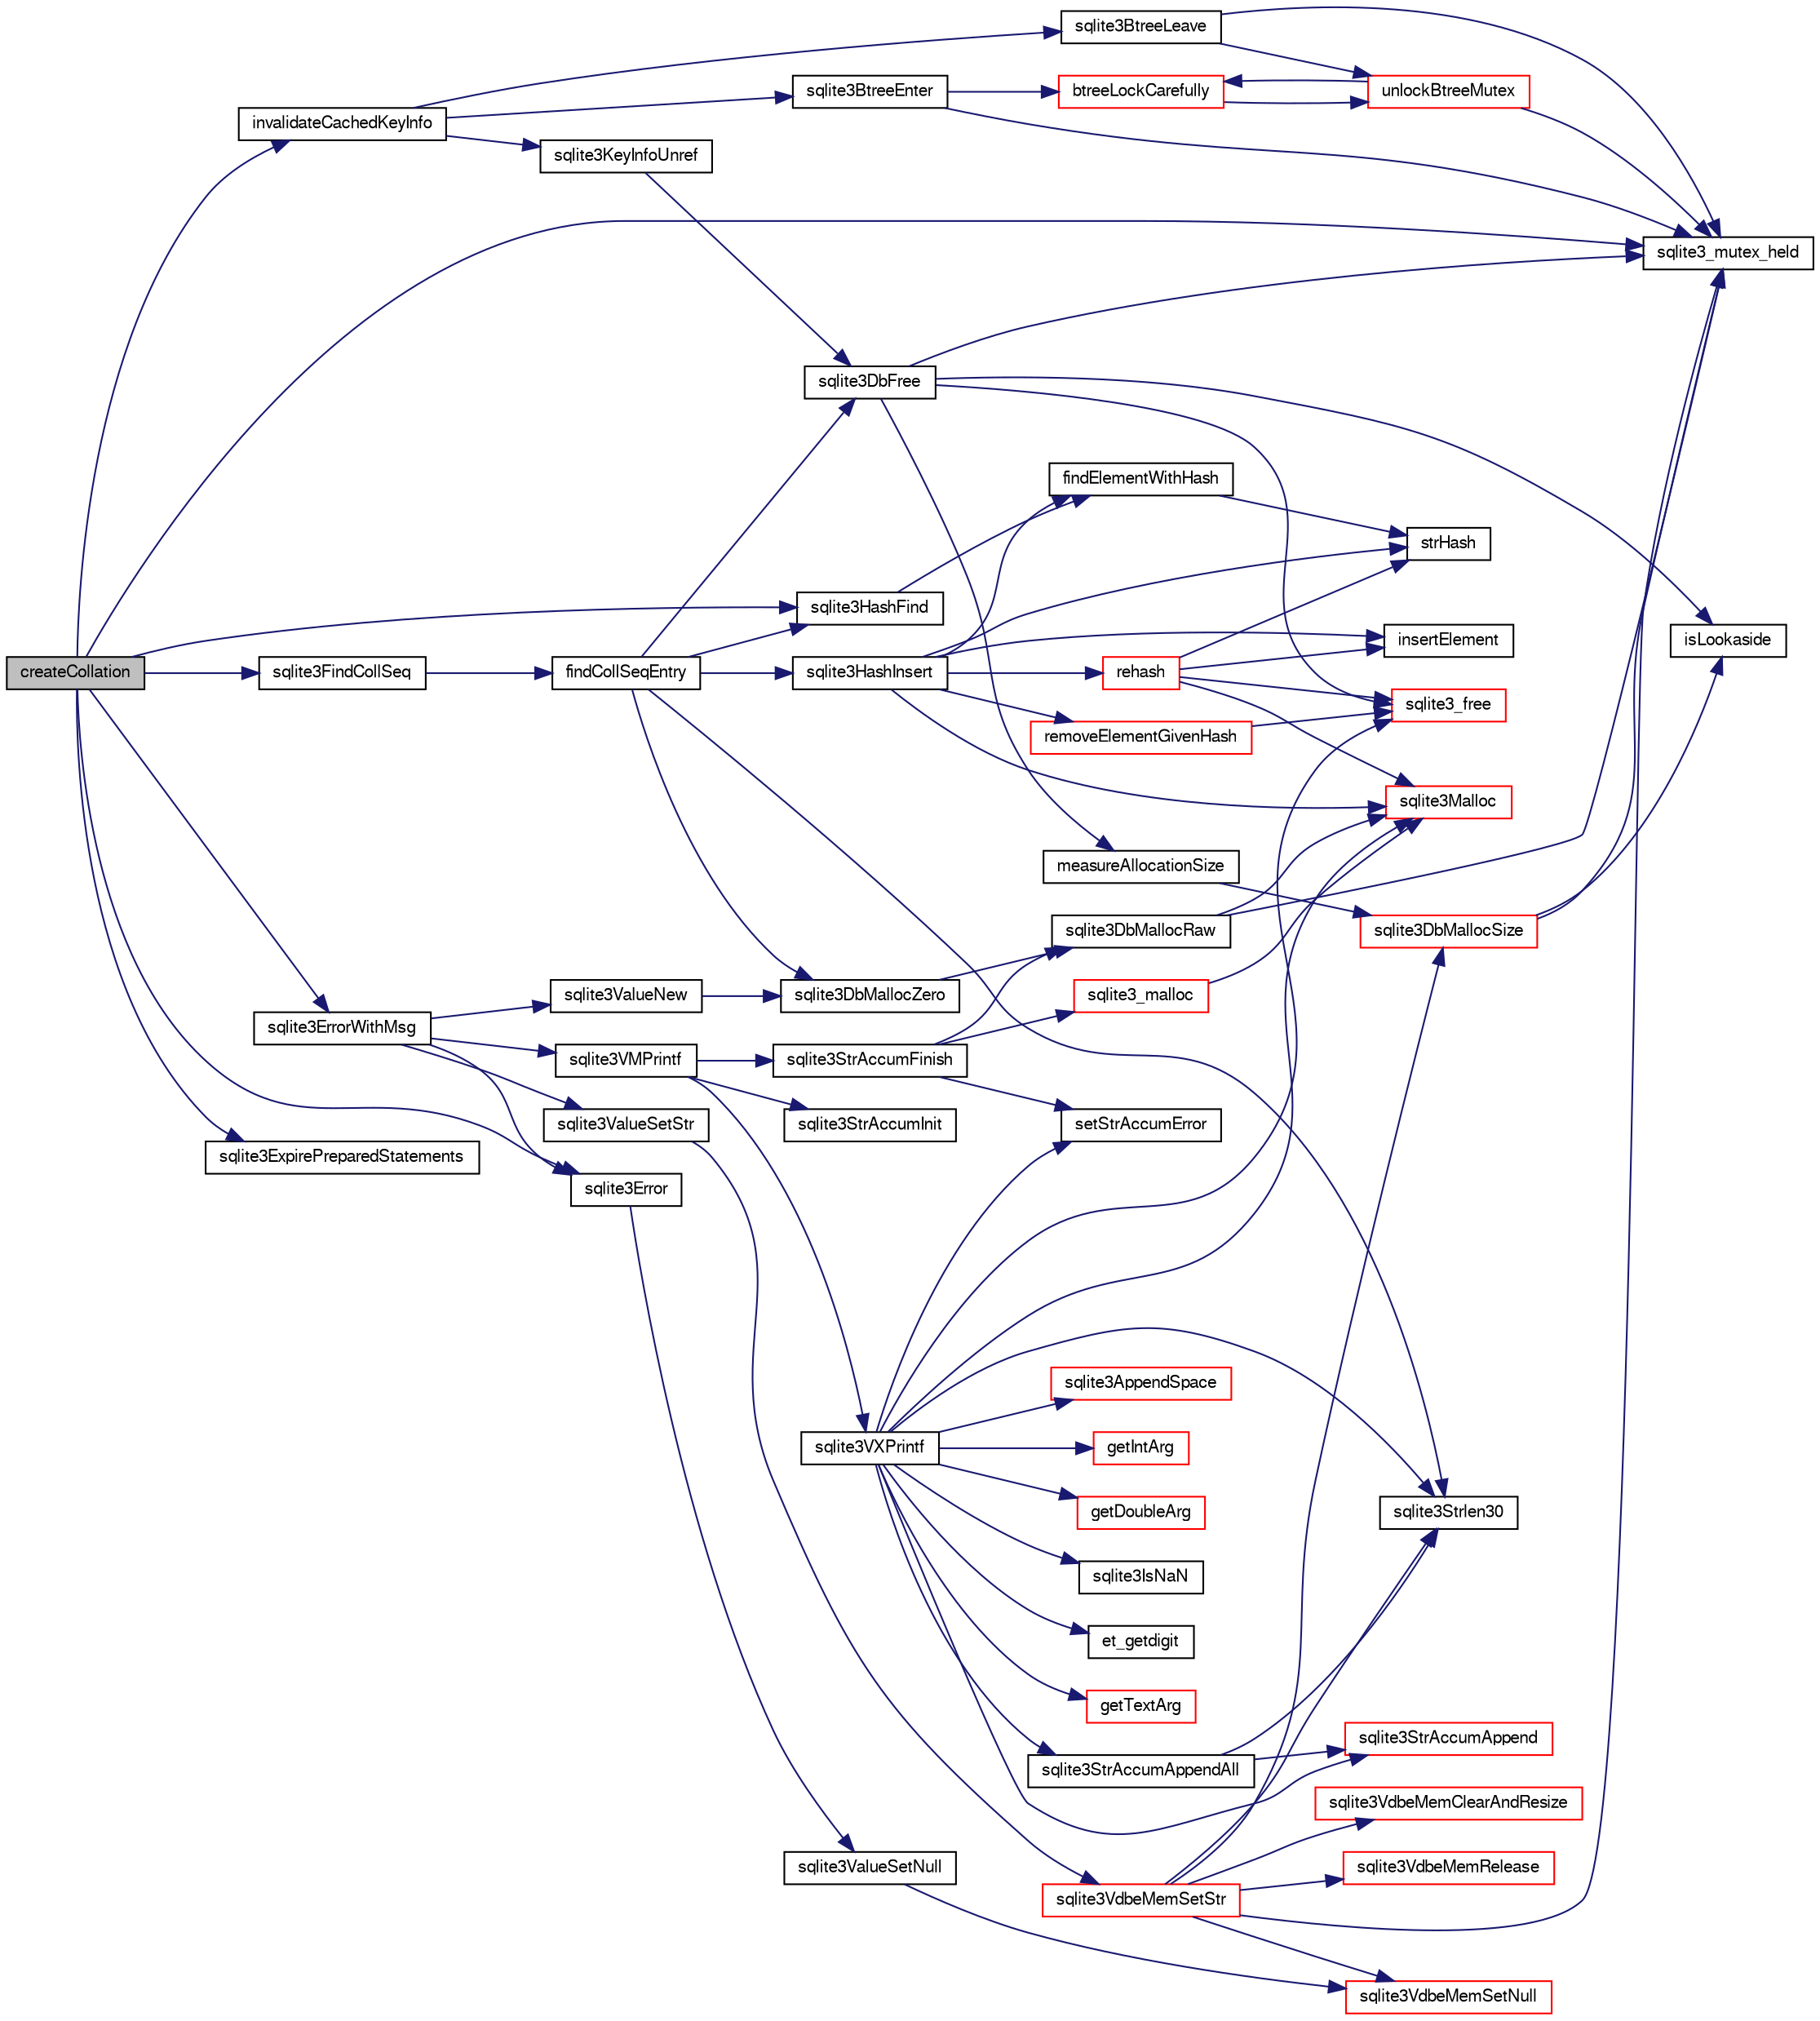 digraph "createCollation"
{
  edge [fontname="FreeSans",fontsize="10",labelfontname="FreeSans",labelfontsize="10"];
  node [fontname="FreeSans",fontsize="10",shape=record];
  rankdir="LR";
  Node79137 [label="createCollation",height=0.2,width=0.4,color="black", fillcolor="grey75", style="filled", fontcolor="black"];
  Node79137 -> Node79138 [color="midnightblue",fontsize="10",style="solid",fontname="FreeSans"];
  Node79138 [label="sqlite3_mutex_held",height=0.2,width=0.4,color="black", fillcolor="white", style="filled",URL="$sqlite3_8c.html#acf77da68932b6bc163c5e68547ecc3e7"];
  Node79137 -> Node79139 [color="midnightblue",fontsize="10",style="solid",fontname="FreeSans"];
  Node79139 [label="sqlite3FindCollSeq",height=0.2,width=0.4,color="black", fillcolor="white", style="filled",URL="$sqlite3_8c.html#ac4f91d39f24a6435de12698fdb16bc14"];
  Node79139 -> Node79140 [color="midnightblue",fontsize="10",style="solid",fontname="FreeSans"];
  Node79140 [label="findCollSeqEntry",height=0.2,width=0.4,color="black", fillcolor="white", style="filled",URL="$sqlite3_8c.html#aaf9ae07c81dca508e137b5880e94aa98"];
  Node79140 -> Node79141 [color="midnightblue",fontsize="10",style="solid",fontname="FreeSans"];
  Node79141 [label="sqlite3HashFind",height=0.2,width=0.4,color="black", fillcolor="white", style="filled",URL="$sqlite3_8c.html#a8ca124229470a66b4c9c141ded48e2aa"];
  Node79141 -> Node79142 [color="midnightblue",fontsize="10",style="solid",fontname="FreeSans"];
  Node79142 [label="findElementWithHash",height=0.2,width=0.4,color="black", fillcolor="white", style="filled",URL="$sqlite3_8c.html#a75c0f574fa5d51702434c6e980d57d7f"];
  Node79142 -> Node79143 [color="midnightblue",fontsize="10",style="solid",fontname="FreeSans"];
  Node79143 [label="strHash",height=0.2,width=0.4,color="black", fillcolor="white", style="filled",URL="$sqlite3_8c.html#ad7193605dadc27cf291d54e15bdd011d"];
  Node79140 -> Node79144 [color="midnightblue",fontsize="10",style="solid",fontname="FreeSans"];
  Node79144 [label="sqlite3Strlen30",height=0.2,width=0.4,color="black", fillcolor="white", style="filled",URL="$sqlite3_8c.html#a3dcd80ba41f1a308193dee74857b62a7"];
  Node79140 -> Node79145 [color="midnightblue",fontsize="10",style="solid",fontname="FreeSans"];
  Node79145 [label="sqlite3DbMallocZero",height=0.2,width=0.4,color="black", fillcolor="white", style="filled",URL="$sqlite3_8c.html#a49cfebac9d6067a03442c92af73f33e4"];
  Node79145 -> Node79146 [color="midnightblue",fontsize="10",style="solid",fontname="FreeSans"];
  Node79146 [label="sqlite3DbMallocRaw",height=0.2,width=0.4,color="black", fillcolor="white", style="filled",URL="$sqlite3_8c.html#abbe8be0cf7175e11ddc3e2218fad924e"];
  Node79146 -> Node79138 [color="midnightblue",fontsize="10",style="solid",fontname="FreeSans"];
  Node79146 -> Node79147 [color="midnightblue",fontsize="10",style="solid",fontname="FreeSans"];
  Node79147 [label="sqlite3Malloc",height=0.2,width=0.4,color="red", fillcolor="white", style="filled",URL="$sqlite3_8c.html#a361a2eaa846b1885f123abe46f5d8b2b"];
  Node79140 -> Node79157 [color="midnightblue",fontsize="10",style="solid",fontname="FreeSans"];
  Node79157 [label="sqlite3HashInsert",height=0.2,width=0.4,color="black", fillcolor="white", style="filled",URL="$sqlite3_8c.html#aebbc6c13b3c139d5f3463938f441da3d"];
  Node79157 -> Node79142 [color="midnightblue",fontsize="10",style="solid",fontname="FreeSans"];
  Node79157 -> Node79158 [color="midnightblue",fontsize="10",style="solid",fontname="FreeSans"];
  Node79158 [label="removeElementGivenHash",height=0.2,width=0.4,color="red", fillcolor="white", style="filled",URL="$sqlite3_8c.html#a97ff4ac3846af0f8caf5426adfa2808a"];
  Node79158 -> Node79159 [color="midnightblue",fontsize="10",style="solid",fontname="FreeSans"];
  Node79159 [label="sqlite3_free",height=0.2,width=0.4,color="red", fillcolor="white", style="filled",URL="$sqlite3_8c.html#a6552349e36a8a691af5487999ab09519"];
  Node79157 -> Node79147 [color="midnightblue",fontsize="10",style="solid",fontname="FreeSans"];
  Node79157 -> Node79161 [color="midnightblue",fontsize="10",style="solid",fontname="FreeSans"];
  Node79161 [label="rehash",height=0.2,width=0.4,color="red", fillcolor="white", style="filled",URL="$sqlite3_8c.html#a4851529638f6c7af16239ee6e2dcc628"];
  Node79161 -> Node79147 [color="midnightblue",fontsize="10",style="solid",fontname="FreeSans"];
  Node79161 -> Node79159 [color="midnightblue",fontsize="10",style="solid",fontname="FreeSans"];
  Node79161 -> Node79143 [color="midnightblue",fontsize="10",style="solid",fontname="FreeSans"];
  Node79161 -> Node79429 [color="midnightblue",fontsize="10",style="solid",fontname="FreeSans"];
  Node79429 [label="insertElement",height=0.2,width=0.4,color="black", fillcolor="white", style="filled",URL="$sqlite3_8c.html#a011f717fc5c46f03d78bf81b6714e0ee"];
  Node79157 -> Node79143 [color="midnightblue",fontsize="10",style="solid",fontname="FreeSans"];
  Node79157 -> Node79429 [color="midnightblue",fontsize="10",style="solid",fontname="FreeSans"];
  Node79140 -> Node79174 [color="midnightblue",fontsize="10",style="solid",fontname="FreeSans"];
  Node79174 [label="sqlite3DbFree",height=0.2,width=0.4,color="black", fillcolor="white", style="filled",URL="$sqlite3_8c.html#ac70ab821a6607b4a1b909582dc37a069"];
  Node79174 -> Node79138 [color="midnightblue",fontsize="10",style="solid",fontname="FreeSans"];
  Node79174 -> Node79175 [color="midnightblue",fontsize="10",style="solid",fontname="FreeSans"];
  Node79175 [label="measureAllocationSize",height=0.2,width=0.4,color="black", fillcolor="white", style="filled",URL="$sqlite3_8c.html#a45731e644a22fdb756e2b6337224217a"];
  Node79175 -> Node79176 [color="midnightblue",fontsize="10",style="solid",fontname="FreeSans"];
  Node79176 [label="sqlite3DbMallocSize",height=0.2,width=0.4,color="red", fillcolor="white", style="filled",URL="$sqlite3_8c.html#aa397e5a8a03495203a0767abf0a71f86"];
  Node79176 -> Node79138 [color="midnightblue",fontsize="10",style="solid",fontname="FreeSans"];
  Node79176 -> Node79177 [color="midnightblue",fontsize="10",style="solid",fontname="FreeSans"];
  Node79177 [label="isLookaside",height=0.2,width=0.4,color="black", fillcolor="white", style="filled",URL="$sqlite3_8c.html#a770fa05ff9717b75e16f4d968a77b897"];
  Node79174 -> Node79177 [color="midnightblue",fontsize="10",style="solid",fontname="FreeSans"];
  Node79174 -> Node79159 [color="midnightblue",fontsize="10",style="solid",fontname="FreeSans"];
  Node79137 -> Node79430 [color="midnightblue",fontsize="10",style="solid",fontname="FreeSans"];
  Node79430 [label="sqlite3ErrorWithMsg",height=0.2,width=0.4,color="black", fillcolor="white", style="filled",URL="$sqlite3_8c.html#a11feb4cd8e77d59df266587cfe1b2641"];
  Node79430 -> Node79363 [color="midnightblue",fontsize="10",style="solid",fontname="FreeSans"];
  Node79363 [label="sqlite3Error",height=0.2,width=0.4,color="black", fillcolor="white", style="filled",URL="$sqlite3_8c.html#a4ba5e8be78db50d5538dcaa45bcf74d3"];
  Node79363 -> Node79364 [color="midnightblue",fontsize="10",style="solid",fontname="FreeSans"];
  Node79364 [label="sqlite3ValueSetNull",height=0.2,width=0.4,color="black", fillcolor="white", style="filled",URL="$sqlite3_8c.html#ad9bc4507a7806b37946116afbe183b95"];
  Node79364 -> Node79245 [color="midnightblue",fontsize="10",style="solid",fontname="FreeSans"];
  Node79245 [label="sqlite3VdbeMemSetNull",height=0.2,width=0.4,color="red", fillcolor="white", style="filled",URL="$sqlite3_8c.html#ae01092c23aebaf8a3ebdf3954609b410"];
  Node79430 -> Node79431 [color="midnightblue",fontsize="10",style="solid",fontname="FreeSans"];
  Node79431 [label="sqlite3ValueNew",height=0.2,width=0.4,color="black", fillcolor="white", style="filled",URL="$sqlite3_8c.html#ad40a378778daff2d574bec905e35828b"];
  Node79431 -> Node79145 [color="midnightblue",fontsize="10",style="solid",fontname="FreeSans"];
  Node79430 -> Node79411 [color="midnightblue",fontsize="10",style="solid",fontname="FreeSans"];
  Node79411 [label="sqlite3VMPrintf",height=0.2,width=0.4,color="black", fillcolor="white", style="filled",URL="$sqlite3_8c.html#a05535d0982ef06fbc2ee8195ebbae689"];
  Node79411 -> Node79167 [color="midnightblue",fontsize="10",style="solid",fontname="FreeSans"];
  Node79167 [label="sqlite3StrAccumInit",height=0.2,width=0.4,color="black", fillcolor="white", style="filled",URL="$sqlite3_8c.html#aabf95e113b9d54d519cd15a56215f560"];
  Node79411 -> Node79168 [color="midnightblue",fontsize="10",style="solid",fontname="FreeSans"];
  Node79168 [label="sqlite3VXPrintf",height=0.2,width=0.4,color="black", fillcolor="white", style="filled",URL="$sqlite3_8c.html#a63c25806c9bd4a2b76f9a0eb232c6bde"];
  Node79168 -> Node79169 [color="midnightblue",fontsize="10",style="solid",fontname="FreeSans"];
  Node79169 [label="sqlite3StrAccumAppend",height=0.2,width=0.4,color="red", fillcolor="white", style="filled",URL="$sqlite3_8c.html#a56664fa33def33c5a5245b623441d5e0"];
  Node79168 -> Node79423 [color="midnightblue",fontsize="10",style="solid",fontname="FreeSans"];
  Node79423 [label="getIntArg",height=0.2,width=0.4,color="red", fillcolor="white", style="filled",URL="$sqlite3_8c.html#abff258963dbd9205fb299851a64c67be"];
  Node79168 -> Node79147 [color="midnightblue",fontsize="10",style="solid",fontname="FreeSans"];
  Node79168 -> Node79172 [color="midnightblue",fontsize="10",style="solid",fontname="FreeSans"];
  Node79172 [label="setStrAccumError",height=0.2,width=0.4,color="black", fillcolor="white", style="filled",URL="$sqlite3_8c.html#a3dc479a1fc8ba1ab8edfe51f8a0b102c"];
  Node79168 -> Node79424 [color="midnightblue",fontsize="10",style="solid",fontname="FreeSans"];
  Node79424 [label="getDoubleArg",height=0.2,width=0.4,color="red", fillcolor="white", style="filled",URL="$sqlite3_8c.html#a1cf25120072c85bd261983b24c12c3d9"];
  Node79168 -> Node79317 [color="midnightblue",fontsize="10",style="solid",fontname="FreeSans"];
  Node79317 [label="sqlite3IsNaN",height=0.2,width=0.4,color="black", fillcolor="white", style="filled",URL="$sqlite3_8c.html#aed4d78203877c3486765ccbc7feebb50"];
  Node79168 -> Node79144 [color="midnightblue",fontsize="10",style="solid",fontname="FreeSans"];
  Node79168 -> Node79425 [color="midnightblue",fontsize="10",style="solid",fontname="FreeSans"];
  Node79425 [label="et_getdigit",height=0.2,width=0.4,color="black", fillcolor="white", style="filled",URL="$sqlite3_8c.html#a40c5a308749ad07cc2397a53e081bff0"];
  Node79168 -> Node79426 [color="midnightblue",fontsize="10",style="solid",fontname="FreeSans"];
  Node79426 [label="getTextArg",height=0.2,width=0.4,color="red", fillcolor="white", style="filled",URL="$sqlite3_8c.html#afbb41850423ef20071cefaab0431e04d"];
  Node79168 -> Node79427 [color="midnightblue",fontsize="10",style="solid",fontname="FreeSans"];
  Node79427 [label="sqlite3StrAccumAppendAll",height=0.2,width=0.4,color="black", fillcolor="white", style="filled",URL="$sqlite3_8c.html#acaf8f3e4f99a3c3a4a77e9c987547289"];
  Node79427 -> Node79169 [color="midnightblue",fontsize="10",style="solid",fontname="FreeSans"];
  Node79427 -> Node79144 [color="midnightblue",fontsize="10",style="solid",fontname="FreeSans"];
  Node79168 -> Node79428 [color="midnightblue",fontsize="10",style="solid",fontname="FreeSans"];
  Node79428 [label="sqlite3AppendSpace",height=0.2,width=0.4,color="red", fillcolor="white", style="filled",URL="$sqlite3_8c.html#aefd38a5afc0020d4a93855c3ee7c63a8"];
  Node79168 -> Node79159 [color="midnightblue",fontsize="10",style="solid",fontname="FreeSans"];
  Node79411 -> Node79260 [color="midnightblue",fontsize="10",style="solid",fontname="FreeSans"];
  Node79260 [label="sqlite3StrAccumFinish",height=0.2,width=0.4,color="black", fillcolor="white", style="filled",URL="$sqlite3_8c.html#adb7f26b10ac1b847db6f000ef4c2e2ba"];
  Node79260 -> Node79146 [color="midnightblue",fontsize="10",style="solid",fontname="FreeSans"];
  Node79260 -> Node79235 [color="midnightblue",fontsize="10",style="solid",fontname="FreeSans"];
  Node79235 [label="sqlite3_malloc",height=0.2,width=0.4,color="red", fillcolor="white", style="filled",URL="$sqlite3_8c.html#ac79dba55fc32b6a840cf5a9769bce7cd"];
  Node79235 -> Node79147 [color="midnightblue",fontsize="10",style="solid",fontname="FreeSans"];
  Node79260 -> Node79172 [color="midnightblue",fontsize="10",style="solid",fontname="FreeSans"];
  Node79430 -> Node79432 [color="midnightblue",fontsize="10",style="solid",fontname="FreeSans"];
  Node79432 [label="sqlite3ValueSetStr",height=0.2,width=0.4,color="black", fillcolor="white", style="filled",URL="$sqlite3_8c.html#a1fd40749f47941ee97ff6d798e2bc67e"];
  Node79432 -> Node79266 [color="midnightblue",fontsize="10",style="solid",fontname="FreeSans"];
  Node79266 [label="sqlite3VdbeMemSetStr",height=0.2,width=0.4,color="red", fillcolor="white", style="filled",URL="$sqlite3_8c.html#a9697bec7c3b512483638ea3646191d7d"];
  Node79266 -> Node79138 [color="midnightblue",fontsize="10",style="solid",fontname="FreeSans"];
  Node79266 -> Node79245 [color="midnightblue",fontsize="10",style="solid",fontname="FreeSans"];
  Node79266 -> Node79144 [color="midnightblue",fontsize="10",style="solid",fontname="FreeSans"];
  Node79266 -> Node79257 [color="midnightblue",fontsize="10",style="solid",fontname="FreeSans"];
  Node79257 [label="sqlite3VdbeMemClearAndResize",height=0.2,width=0.4,color="red", fillcolor="white", style="filled",URL="$sqlite3_8c.html#add082be4aa46084ecdf023cfac898231"];
  Node79266 -> Node79252 [color="midnightblue",fontsize="10",style="solid",fontname="FreeSans"];
  Node79252 [label="sqlite3VdbeMemRelease",height=0.2,width=0.4,color="red", fillcolor="white", style="filled",URL="$sqlite3_8c.html#a90606361dbeba88159fd6ff03fcc10cc"];
  Node79266 -> Node79176 [color="midnightblue",fontsize="10",style="solid",fontname="FreeSans"];
  Node79137 -> Node79433 [color="midnightblue",fontsize="10",style="solid",fontname="FreeSans"];
  Node79433 [label="sqlite3ExpirePreparedStatements",height=0.2,width=0.4,color="black", fillcolor="white", style="filled",URL="$sqlite3_8c.html#af8baf566e769881b3d0bbdb0d2b4cdfe"];
  Node79137 -> Node79434 [color="midnightblue",fontsize="10",style="solid",fontname="FreeSans"];
  Node79434 [label="invalidateCachedKeyInfo",height=0.2,width=0.4,color="black", fillcolor="white", style="filled",URL="$sqlite3_8c.html#aa51ec313a2008d71a008b181efabff79"];
  Node79434 -> Node79435 [color="midnightblue",fontsize="10",style="solid",fontname="FreeSans"];
  Node79435 [label="sqlite3BtreeEnter",height=0.2,width=0.4,color="black", fillcolor="white", style="filled",URL="$sqlite3_8c.html#afa05d700ca373993fe6b0525b867feff"];
  Node79435 -> Node79138 [color="midnightblue",fontsize="10",style="solid",fontname="FreeSans"];
  Node79435 -> Node79436 [color="midnightblue",fontsize="10",style="solid",fontname="FreeSans"];
  Node79436 [label="btreeLockCarefully",height=0.2,width=0.4,color="red", fillcolor="white", style="filled",URL="$sqlite3_8c.html#a796746b1c1e4d6926960636bd74c79d7"];
  Node79436 -> Node79438 [color="midnightblue",fontsize="10",style="solid",fontname="FreeSans"];
  Node79438 [label="unlockBtreeMutex",height=0.2,width=0.4,color="red", fillcolor="white", style="filled",URL="$sqlite3_8c.html#a29bc7d1c753dfa2af9fb296b7dc19a4a"];
  Node79438 -> Node79138 [color="midnightblue",fontsize="10",style="solid",fontname="FreeSans"];
  Node79438 -> Node79436 [color="midnightblue",fontsize="10",style="solid",fontname="FreeSans"];
  Node79434 -> Node79440 [color="midnightblue",fontsize="10",style="solid",fontname="FreeSans"];
  Node79440 [label="sqlite3KeyInfoUnref",height=0.2,width=0.4,color="black", fillcolor="white", style="filled",URL="$sqlite3_8c.html#ac94cc1874ab0865db1dbbefd3886ba4a"];
  Node79440 -> Node79174 [color="midnightblue",fontsize="10",style="solid",fontname="FreeSans"];
  Node79434 -> Node79441 [color="midnightblue",fontsize="10",style="solid",fontname="FreeSans"];
  Node79441 [label="sqlite3BtreeLeave",height=0.2,width=0.4,color="black", fillcolor="white", style="filled",URL="$sqlite3_8c.html#a460e4f89d1aeef4b4d334cfe8165da89"];
  Node79441 -> Node79438 [color="midnightblue",fontsize="10",style="solid",fontname="FreeSans"];
  Node79441 -> Node79138 [color="midnightblue",fontsize="10",style="solid",fontname="FreeSans"];
  Node79137 -> Node79141 [color="midnightblue",fontsize="10",style="solid",fontname="FreeSans"];
  Node79137 -> Node79363 [color="midnightblue",fontsize="10",style="solid",fontname="FreeSans"];
}
